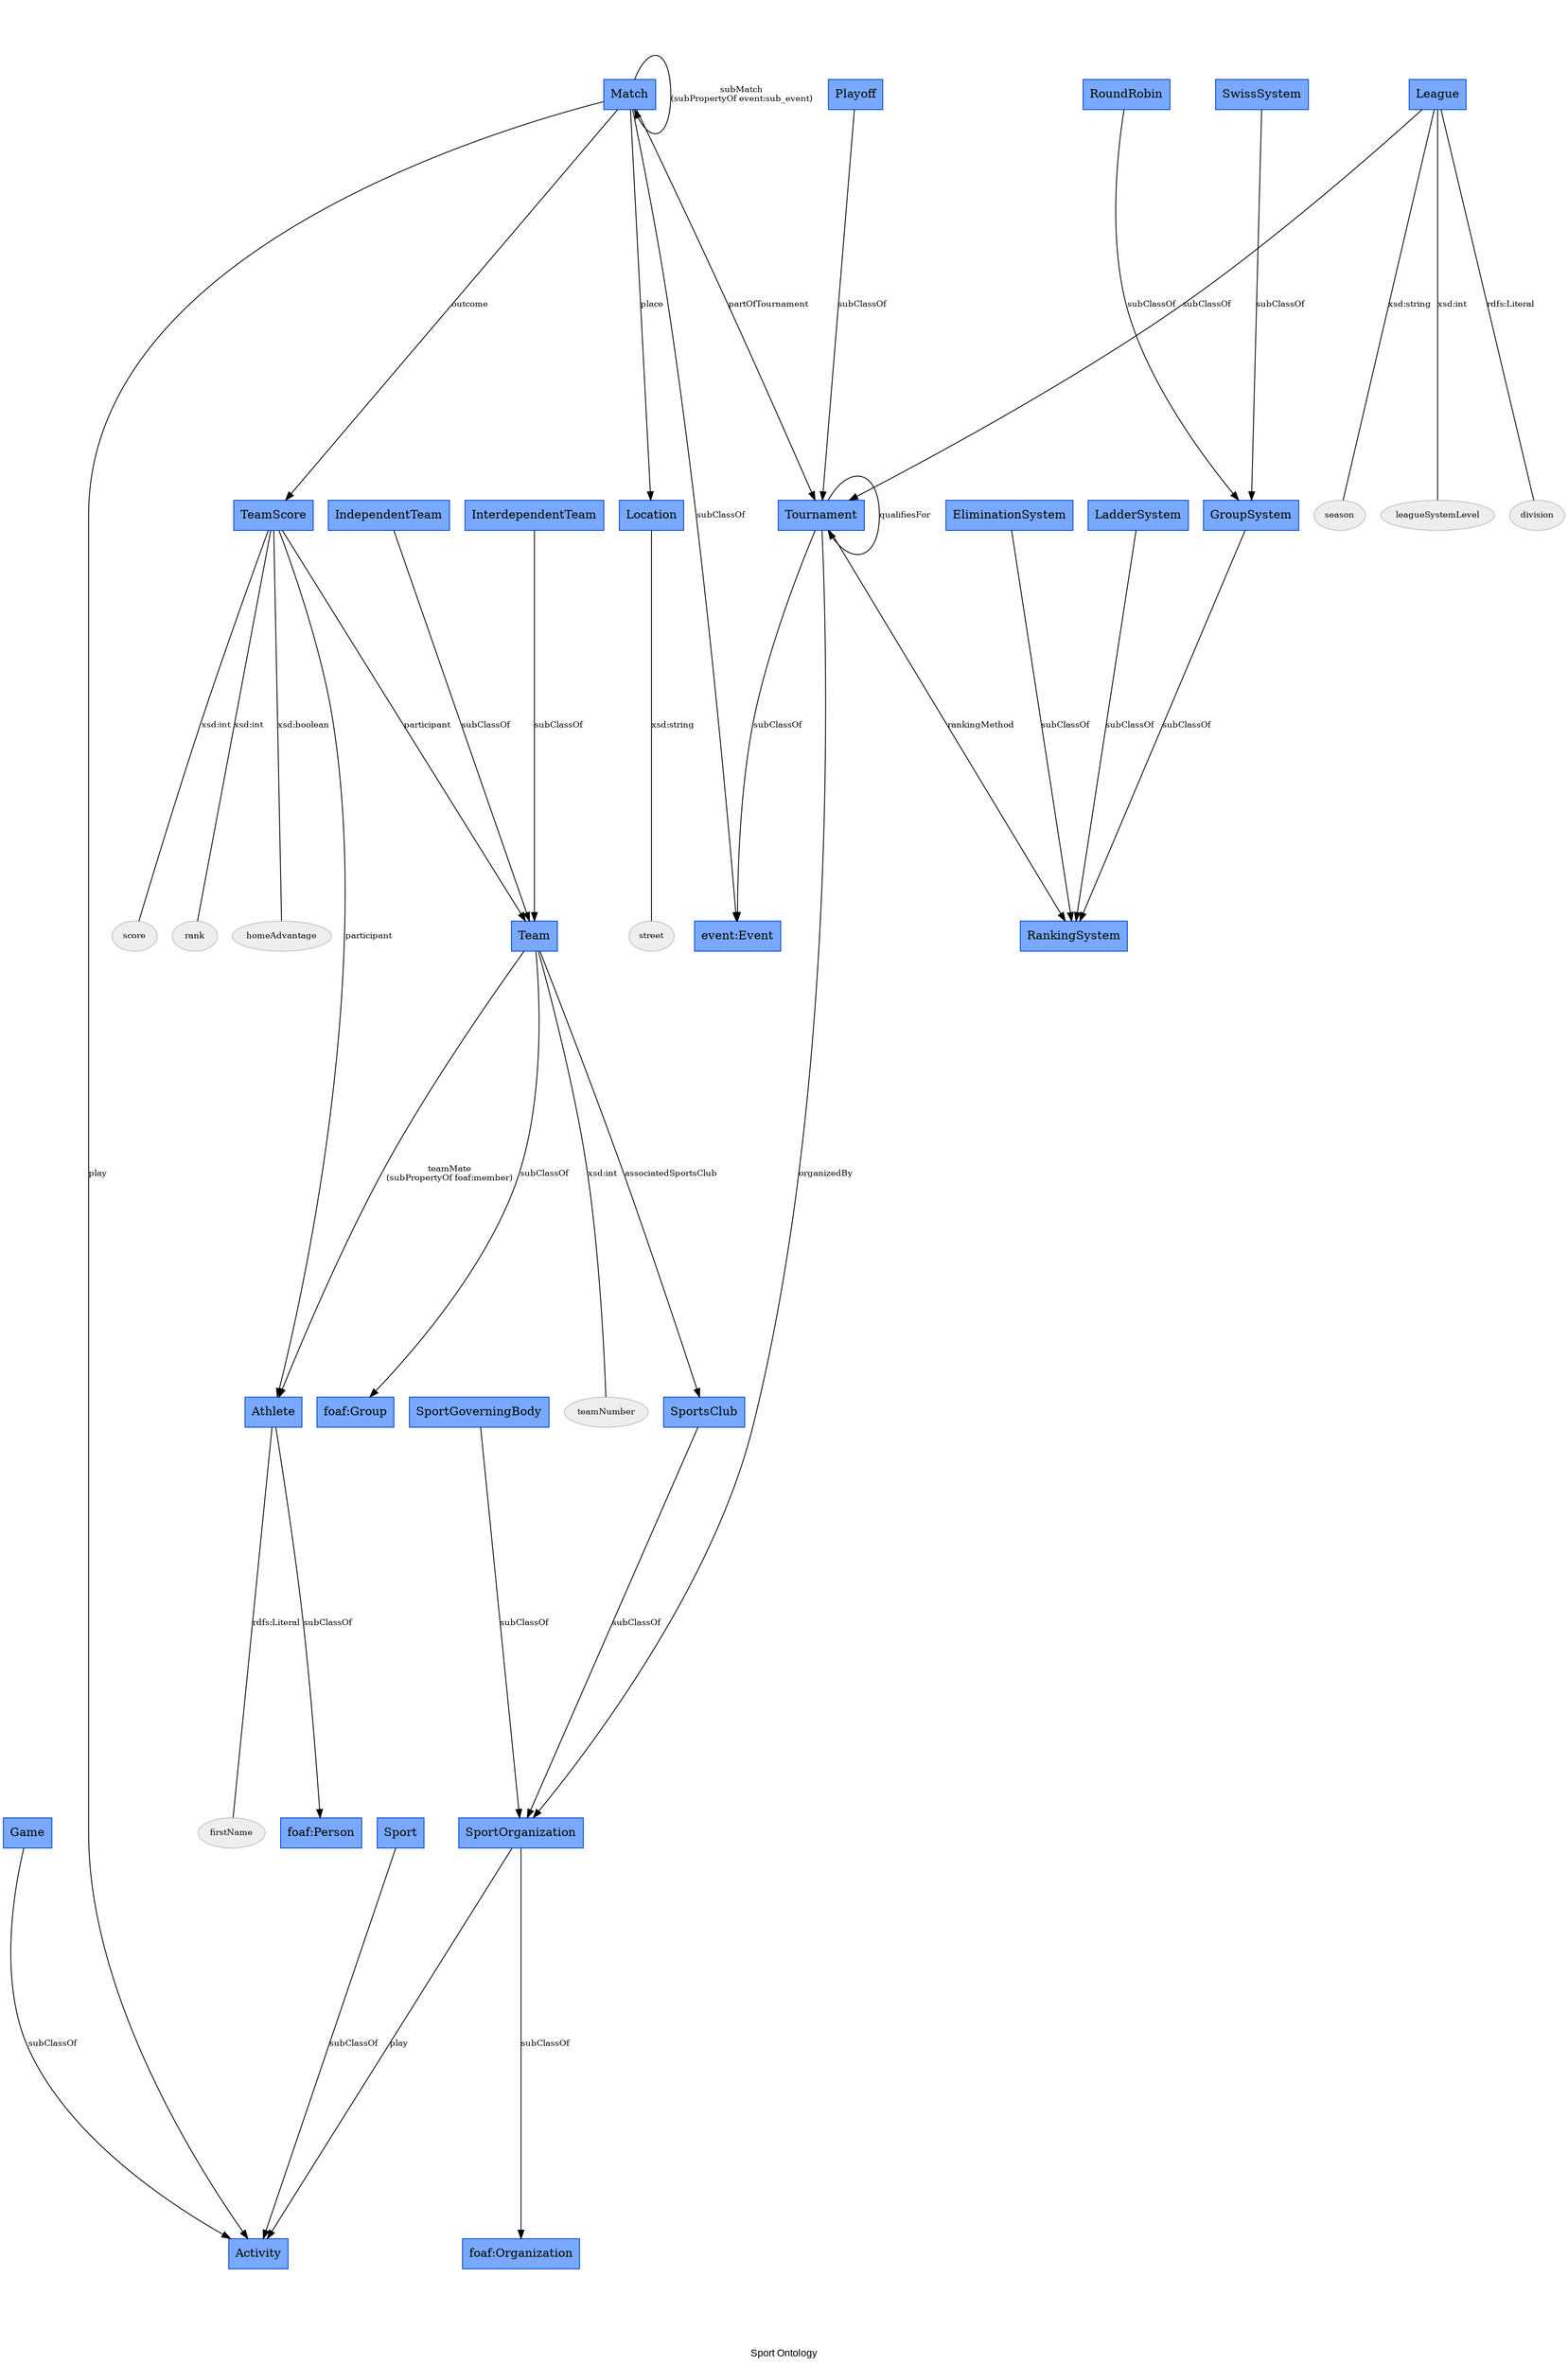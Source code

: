 digraph SportOntology {
	label = "Sport Ontology";
	
	fontname="Arial";
	fontsize=12;
	// graphviz bug: edge [constraint=false] causing runtime exception
	edge [shape=normal,fontsize=10,labeldistance=1.3];
	ratio=1.5;
	rankdir=TB;
	sep="+12";
	overlap=false; // false = Voronoi technique; scale
	splines=true;
	
	node [style=filled,fillcolor="#78A9FF",color="#0443CC"];
	
	// classes
	node [shape=box]; 
	Athlete; Person [label="foaf:Person"]; 
	Team; IndependentTeam; InterdependentTeam; Group [label="foaf:Group"];
	SportOrganization; SportGoverningBody; SportsClub; Organization [label="foaf:Organization"];
	Activity; Sport; Game;
	Location;
	RankingSystem; EliminationSystem; LadderSystem; GroupSystem; RoundRobin; SwissSystem;
	Event [label="event:Event"];
	Tournament; League; Playoff;
	Match; TeamScore;
	
	// properties
	node [shape=ellipse,fontsize=10,fillcolor="#EEEEEE",color="gray"];
	firstName; teamNumber; season; leagueSystemLevel; division; street; score; rank; homeAdvantage;
	
	Athlete -> Person [label="subClassOf"];
	Athlete -> firstName [dir=none,weight=2,label="rdfs:Literal"];
	
	EliminationSystem -> RankingSystem [label="subClassOf"];
	LadderSystem -> RankingSystem [label="subClassOf"];
	GroupSystem -> RankingSystem [label="subClassOf"];
	RoundRobin -> GroupSystem [label="subClassOf"];
	SwissSystem -> GroupSystem [label="subClassOf"];
	
	IndependentTeam -> Team [label="subClassOf"];
	InterdependentTeam -> Team [label="subClassOf"];
	Team -> Group [label="subClassOf"];
	Team -> SportsClub [label="associatedSportsClub"];
	Team -> Athlete [label="teamMate\n(subPropertyOf foaf:member)"];
	Team -> teamNumber [dir=none,weight=2,label="xsd:int"];
	
	SportGoverningBody -> SportOrganization [label="subClassOf"];
	SportsClub -> SportOrganization [label="subClassOf"];
	SportOrganization -> Organization [label="subClassOf"];
	SportOrganization -> Activity [label="play"];
	
	Sport -> Activity [label="subClassOf"];
	Game -> Activity [label="subClassOf"];
	
	Location -> street [dir=none,weight=2,label="xsd:string"];
	
	Tournament -> Event [label="subClassOf"];
	Tournament -> RankingSystem [label="rankingMethod"];
	Tournament -> SportOrganization [label="organizedBy"];
	Tournament -> Tournament [label="qualifiesFor"];
	Playoff -> Tournament [label="subClassOf"];
	League -> Tournament [label="subClassOf"];
	League -> season [dir=none,weight=2,label="xsd:string"];
	League -> leagueSystemLevel [dir=none,weight=2,label="xsd:int"];
	League -> division [dir=none,weight=2,label="rdfs:Literal"];
	
	Match -> Match [len=9.0,label="subMatch\n(subPropertyOf event:sub_event)"];
	Match -> Event [label="subClassOf"];
	Match -> Location [label="place"];
	Match -> TeamScore [label="outcome"];
	Match -> Tournament [label="partOfTournament"];
	Match -> Activity [label="play"];
	
	TeamScore -> Team [label="participant"];
	TeamScore -> Athlete [label="participant"];
	TeamScore -> score [dir=none,weight=2,label="xsd:int"];
	TeamScore -> rank [dir=none,weight=2,label="xsd:int"];
	TeamScore -> homeAdvantage [dir=none,weight=2,label="xsd:boolean"];
	
}